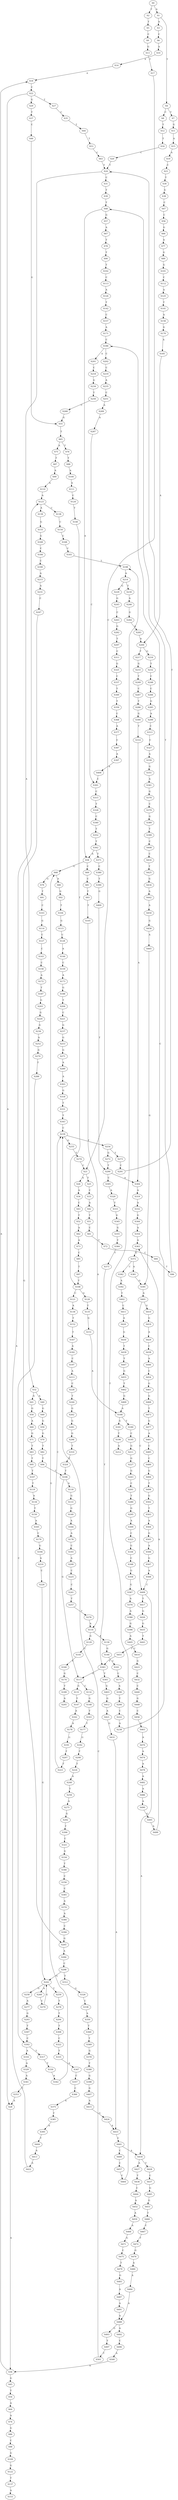 strict digraph  {
	S0 -> S1 [ label = A ];
	S0 -> S2 [ label = T ];
	S1 -> S3 [ label = A ];
	S1 -> S4 [ label = T ];
	S2 -> S5 [ label = T ];
	S3 -> S6 [ label = C ];
	S4 -> S7 [ label = T ];
	S4 -> S8 [ label = C ];
	S5 -> S9 [ label = C ];
	S6 -> S10 [ label = A ];
	S7 -> S11 [ label = G ];
	S8 -> S12 [ label = T ];
	S9 -> S13 [ label = G ];
	S10 -> S14 [ label = A ];
	S11 -> S15 [ label = A ];
	S12 -> S16 [ label = T ];
	S13 -> S17 [ label = T ];
	S14 -> S18 [ label = A ];
	S15 -> S19 [ label = A ];
	S16 -> S20 [ label = C ];
	S17 -> S21 [ label = C ];
	S18 -> S22 [ label = C ];
	S19 -> S23 [ label = C ];
	S20 -> S24 [ label = T ];
	S21 -> S25 [ label = T ];
	S21 -> S26 [ label = A ];
	S22 -> S27 [ label = T ];
	S22 -> S28 [ label = A ];
	S22 -> S29 [ label = G ];
	S23 -> S30 [ label = T ];
	S24 -> S31 [ label = C ];
	S24 -> S32 [ label = A ];
	S25 -> S33 [ label = C ];
	S26 -> S34 [ label = A ];
	S27 -> S35 [ label = C ];
	S28 -> S36 [ label = A ];
	S29 -> S37 [ label = T ];
	S30 -> S38 [ label = G ];
	S31 -> S39 [ label = T ];
	S32 -> S40 [ label = A ];
	S32 -> S41 [ label = G ];
	S33 -> S42 [ label = A ];
	S34 -> S43 [ label = C ];
	S35 -> S44 [ label = T ];
	S36 -> S45 [ label = G ];
	S36 -> S18 [ label = A ];
	S37 -> S46 [ label = C ];
	S38 -> S47 [ label = C ];
	S39 -> S48 [ label = T ];
	S40 -> S49 [ label = G ];
	S41 -> S50 [ label = G ];
	S42 -> S51 [ label = T ];
	S43 -> S52 [ label = T ];
	S44 -> S53 [ label = T ];
	S45 -> S54 [ label = T ];
	S46 -> S55 [ label = G ];
	S47 -> S56 [ label = C ];
	S48 -> S57 [ label = G ];
	S48 -> S58 [ label = A ];
	S49 -> S59 [ label = G ];
	S50 -> S60 [ label = A ];
	S51 -> S61 [ label = C ];
	S52 -> S62 [ label = A ];
	S53 -> S63 [ label = C ];
	S54 -> S64 [ label = A ];
	S55 -> S65 [ label = T ];
	S56 -> S66 [ label = G ];
	S57 -> S67 [ label = A ];
	S58 -> S68 [ label = G ];
	S58 -> S69 [ label = C ];
	S59 -> S70 [ label = G ];
	S60 -> S71 [ label = G ];
	S61 -> S72 [ label = T ];
	S62 -> S73 [ label = A ];
	S63 -> S24 [ label = T ];
	S64 -> S74 [ label = A ];
	S65 -> S75 [ label = A ];
	S65 -> S76 [ label = T ];
	S66 -> S77 [ label = A ];
	S67 -> S78 [ label = T ];
	S68 -> S79 [ label = G ];
	S68 -> S80 [ label = A ];
	S69 -> S81 [ label = C ];
	S70 -> S82 [ label = T ];
	S71 -> S83 [ label = T ];
	S72 -> S84 [ label = C ];
	S73 -> S85 [ label = C ];
	S74 -> S86 [ label = G ];
	S75 -> S87 [ label = T ];
	S76 -> S88 [ label = T ];
	S77 -> S89 [ label = G ];
	S78 -> S90 [ label = T ];
	S79 -> S91 [ label = T ];
	S80 -> S92 [ label = G ];
	S81 -> S93 [ label = T ];
	S82 -> S94 [ label = T ];
	S83 -> S95 [ label = T ];
	S84 -> S96 [ label = T ];
	S85 -> S97 [ label = T ];
	S86 -> S98 [ label = C ];
	S87 -> S99 [ label = A ];
	S88 -> S100 [ label = A ];
	S89 -> S101 [ label = G ];
	S90 -> S102 [ label = T ];
	S91 -> S103 [ label = C ];
	S92 -> S104 [ label = T ];
	S93 -> S105 [ label = T ];
	S94 -> S106 [ label = T ];
	S95 -> S107 [ label = T ];
	S96 -> S48 [ label = T ];
	S97 -> S108 [ label = T ];
	S98 -> S109 [ label = G ];
	S99 -> S110 [ label = A ];
	S100 -> S111 [ label = A ];
	S101 -> S112 [ label = C ];
	S102 -> S113 [ label = C ];
	S103 -> S114 [ label = G ];
	S104 -> S115 [ label = G ];
	S105 -> S116 [ label = A ];
	S106 -> S117 [ label = G ];
	S106 -> S118 [ label = A ];
	S107 -> S119 [ label = T ];
	S108 -> S120 [ label = G ];
	S108 -> S121 [ label = C ];
	S109 -> S122 [ label = G ];
	S110 -> S123 [ label = A ];
	S111 -> S124 [ label = C ];
	S112 -> S125 [ label = A ];
	S113 -> S126 [ label = A ];
	S114 -> S127 [ label = C ];
	S115 -> S128 [ label = C ];
	S116 -> S129 [ label = G ];
	S116 -> S130 [ label = A ];
	S117 -> S131 [ label = G ];
	S117 -> S132 [ label = C ];
	S118 -> S133 [ label = G ];
	S119 -> S134 [ label = A ];
	S120 -> S135 [ label = T ];
	S121 -> S136 [ label = A ];
	S122 -> S137 [ label = T ];
	S123 -> S138 [ label = C ];
	S123 -> S139 [ label = A ];
	S124 -> S140 [ label = T ];
	S125 -> S141 [ label = T ];
	S126 -> S142 [ label = T ];
	S127 -> S143 [ label = C ];
	S128 -> S144 [ label = A ];
	S129 -> S145 [ label = C ];
	S130 -> S146 [ label = G ];
	S131 -> S147 [ label = T ];
	S132 -> S148 [ label = G ];
	S133 -> S149 [ label = G ];
	S134 -> S150 [ label = T ];
	S135 -> S151 [ label = G ];
	S136 -> S152 [ label = T ];
	S137 -> S153 [ label = A ];
	S138 -> S154 [ label = C ];
	S139 -> S155 [ label = G ];
	S140 -> S108 [ label = T ];
	S141 -> S156 [ label = A ];
	S142 -> S157 [ label = C ];
	S143 -> S158 [ label = C ];
	S144 -> S159 [ label = C ];
	S145 -> S160 [ label = T ];
	S146 -> S161 [ label = C ];
	S147 -> S162 [ label = A ];
	S148 -> S163 [ label = T ];
	S149 -> S164 [ label = A ];
	S150 -> S165 [ label = A ];
	S151 -> S166 [ label = A ];
	S152 -> S167 [ label = T ];
	S154 -> S168 [ label = C ];
	S155 -> S169 [ label = G ];
	S156 -> S170 [ label = G ];
	S157 -> S171 [ label = A ];
	S158 -> S172 [ label = A ];
	S159 -> S173 [ label = A ];
	S160 -> S174 [ label = G ];
	S161 -> S175 [ label = C ];
	S162 -> S176 [ label = A ];
	S163 -> S177 [ label = T ];
	S164 -> S178 [ label = A ];
	S165 -> S179 [ label = C ];
	S166 -> S180 [ label = T ];
	S166 -> S181 [ label = G ];
	S167 -> S182 [ label = A ];
	S168 -> S183 [ label = C ];
	S169 -> S184 [ label = C ];
	S170 -> S185 [ label = A ];
	S171 -> S186 [ label = C ];
	S172 -> S187 [ label = T ];
	S173 -> S188 [ label = G ];
	S174 -> S189 [ label = T ];
	S175 -> S190 [ label = A ];
	S176 -> S191 [ label = G ];
	S177 -> S192 [ label = G ];
	S178 -> S193 [ label = C ];
	S179 -> S194 [ label = G ];
	S180 -> S195 [ label = C ];
	S181 -> S196 [ label = T ];
	S182 -> S197 [ label = C ];
	S183 -> S198 [ label = T ];
	S184 -> S199 [ label = C ];
	S185 -> S200 [ label = A ];
	S186 -> S201 [ label = A ];
	S186 -> S202 [ label = C ];
	S187 -> S203 [ label = G ];
	S188 -> S204 [ label = T ];
	S189 -> S205 [ label = A ];
	S190 -> S206 [ label = T ];
	S191 -> S207 [ label = T ];
	S192 -> S208 [ label = T ];
	S193 -> S209 [ label = A ];
	S194 -> S210 [ label = A ];
	S195 -> S211 [ label = G ];
	S196 -> S212 [ label = A ];
	S197 -> S213 [ label = A ];
	S198 -> S214 [ label = A ];
	S199 -> S215 [ label = A ];
	S200 -> S216 [ label = G ];
	S200 -> S217 [ label = T ];
	S201 -> S218 [ label = C ];
	S202 -> S219 [ label = C ];
	S203 -> S220 [ label = G ];
	S204 -> S221 [ label = C ];
	S206 -> S222 [ label = C ];
	S207 -> S223 [ label = T ];
	S208 -> S224 [ label = T ];
	S209 -> S225 [ label = C ];
	S210 -> S226 [ label = C ];
	S211 -> S227 [ label = G ];
	S213 -> S228 [ label = C ];
	S214 -> S229 [ label = G ];
	S214 -> S230 [ label = T ];
	S215 -> S231 [ label = A ];
	S216 -> S232 [ label = T ];
	S217 -> S233 [ label = G ];
	S218 -> S234 [ label = G ];
	S219 -> S235 [ label = A ];
	S220 -> S236 [ label = G ];
	S221 -> S237 [ label = G ];
	S222 -> S238 [ label = A ];
	S223 -> S239 [ label = C ];
	S224 -> S240 [ label = A ];
	S225 -> S241 [ label = C ];
	S226 -> S242 [ label = G ];
	S227 -> S243 [ label = G ];
	S228 -> S244 [ label = T ];
	S229 -> S245 [ label = G ];
	S230 -> S246 [ label = A ];
	S231 -> S247 [ label = C ];
	S232 -> S248 [ label = C ];
	S233 -> S249 [ label = T ];
	S234 -> S250 [ label = T ];
	S235 -> S251 [ label = C ];
	S236 -> S252 [ label = A ];
	S237 -> S253 [ label = G ];
	S238 -> S186 [ label = C ];
	S239 -> S254 [ label = T ];
	S239 -> S255 [ label = G ];
	S240 -> S256 [ label = T ];
	S241 -> S257 [ label = T ];
	S242 -> S258 [ label = G ];
	S242 -> S259 [ label = T ];
	S242 -> S260 [ label = A ];
	S243 -> S261 [ label = C ];
	S244 -> S262 [ label = G ];
	S245 -> S263 [ label = C ];
	S246 -> S264 [ label = G ];
	S247 -> S265 [ label = G ];
	S248 -> S266 [ label = C ];
	S249 -> S267 [ label = C ];
	S250 -> S268 [ label = C ];
	S251 -> S269 [ label = A ];
	S252 -> S270 [ label = G ];
	S253 -> S271 [ label = G ];
	S254 -> S272 [ label = G ];
	S254 -> S273 [ label = T ];
	S255 -> S274 [ label = T ];
	S256 -> S275 [ label = A ];
	S257 -> S276 [ label = T ];
	S258 -> S277 [ label = A ];
	S259 -> S278 [ label = T ];
	S260 -> S279 [ label = C ];
	S261 -> S280 [ label = T ];
	S262 -> S281 [ label = G ];
	S263 -> S282 [ label = G ];
	S264 -> S283 [ label = A ];
	S265 -> S284 [ label = A ];
	S266 -> S285 [ label = G ];
	S267 -> S286 [ label = T ];
	S268 -> S55 [ label = G ];
	S269 -> S287 [ label = A ];
	S270 -> S288 [ label = T ];
	S271 -> S289 [ label = A ];
	S272 -> S290 [ label = T ];
	S273 -> S291 [ label = C ];
	S274 -> S21 [ label = C ];
	S275 -> S292 [ label = G ];
	S276 -> S116 [ label = A ];
	S277 -> S293 [ label = G ];
	S278 -> S294 [ label = T ];
	S279 -> S242 [ label = G ];
	S280 -> S295 [ label = G ];
	S281 -> S296 [ label = G ];
	S282 -> S297 [ label = T ];
	S283 -> S200 [ label = A ];
	S284 -> S298 [ label = C ];
	S285 -> S299 [ label = A ];
	S286 -> S300 [ label = G ];
	S287 -> S301 [ label = C ];
	S288 -> S302 [ label = C ];
	S289 -> S303 [ label = A ];
	S290 -> S304 [ label = A ];
	S290 -> S305 [ label = C ];
	S291 -> S24 [ label = T ];
	S292 -> S306 [ label = T ];
	S293 -> S307 [ label = T ];
	S294 -> S308 [ label = T ];
	S295 -> S309 [ label = A ];
	S296 -> S310 [ label = T ];
	S297 -> S311 [ label = C ];
	S298 -> S312 [ label = T ];
	S298 -> S242 [ label = G ];
	S299 -> S313 [ label = C ];
	S300 -> S314 [ label = T ];
	S301 -> S315 [ label = C ];
	S302 -> S316 [ label = A ];
	S302 -> S317 [ label = T ];
	S303 -> S318 [ label = G ];
	S304 -> S319 [ label = A ];
	S305 -> S320 [ label = A ];
	S306 -> S321 [ label = C ];
	S307 -> S302 [ label = C ];
	S308 -> S322 [ label = C ];
	S309 -> S323 [ label = C ];
	S310 -> S324 [ label = T ];
	S311 -> S325 [ label = G ];
	S312 -> S326 [ label = G ];
	S313 -> S327 [ label = C ];
	S314 -> S304 [ label = A ];
	S315 -> S328 [ label = T ];
	S316 -> S329 [ label = A ];
	S317 -> S330 [ label = T ];
	S318 -> S331 [ label = T ];
	S319 -> S332 [ label = A ];
	S320 -> S333 [ label = T ];
	S321 -> S334 [ label = G ];
	S322 -> S335 [ label = T ];
	S323 -> S336 [ label = G ];
	S324 -> S106 [ label = T ];
	S325 -> S337 [ label = C ];
	S326 -> S338 [ label = C ];
	S327 -> S339 [ label = A ];
	S328 -> S340 [ label = C ];
	S329 -> S341 [ label = A ];
	S330 -> S342 [ label = A ];
	S331 -> S343 [ label = T ];
	S332 -> S344 [ label = G ];
	S333 -> S345 [ label = G ];
	S334 -> S346 [ label = T ];
	S335 -> S347 [ label = A ];
	S336 -> S348 [ label = C ];
	S337 -> S349 [ label = T ];
	S338 -> S350 [ label = A ];
	S339 -> S351 [ label = G ];
	S340 -> S352 [ label = T ];
	S341 -> S353 [ label = C ];
	S342 -> S68 [ label = G ];
	S343 -> S239 [ label = C ];
	S344 -> S354 [ label = A ];
	S345 -> S355 [ label = G ];
	S346 -> S356 [ label = C ];
	S347 -> S357 [ label = C ];
	S348 -> S358 [ label = G ];
	S349 -> S359 [ label = T ];
	S350 -> S360 [ label = T ];
	S351 -> S361 [ label = A ];
	S352 -> S362 [ label = T ];
	S353 -> S28 [ label = A ];
	S354 -> S363 [ label = A ];
	S355 -> S364 [ label = T ];
	S356 -> S365 [ label = C ];
	S357 -> S366 [ label = C ];
	S358 -> S367 [ label = G ];
	S359 -> S368 [ label = C ];
	S360 -> S369 [ label = T ];
	S361 -> S370 [ label = G ];
	S362 -> S371 [ label = T ];
	S362 -> S58 [ label = A ];
	S363 -> S372 [ label = G ];
	S364 -> S373 [ label = T ];
	S365 -> S374 [ label = A ];
	S366 -> S375 [ label = A ];
	S367 -> S376 [ label = A ];
	S368 -> S377 [ label = A ];
	S369 -> S378 [ label = G ];
	S370 -> S379 [ label = C ];
	S371 -> S380 [ label = C ];
	S372 -> S381 [ label = A ];
	S372 -> S382 [ label = C ];
	S373 -> S383 [ label = T ];
	S374 -> S384 [ label = A ];
	S375 -> S385 [ label = T ];
	S376 -> S386 [ label = A ];
	S377 -> S387 [ label = C ];
	S378 -> S388 [ label = T ];
	S379 -> S389 [ label = G ];
	S380 -> S390 [ label = T ];
	S381 -> S391 [ label = G ];
	S382 -> S392 [ label = A ];
	S383 -> S393 [ label = T ];
	S383 -> S117 [ label = G ];
	S384 -> S394 [ label = C ];
	S385 -> S395 [ label = A ];
	S386 -> S396 [ label = G ];
	S387 -> S397 [ label = A ];
	S388 -> S398 [ label = G ];
	S389 -> S399 [ label = T ];
	S390 -> S400 [ label = G ];
	S391 -> S401 [ label = A ];
	S392 -> S402 [ label = T ];
	S393 -> S403 [ label = G ];
	S394 -> S265 [ label = G ];
	S395 -> S404 [ label = T ];
	S396 -> S405 [ label = A ];
	S397 -> S406 [ label = A ];
	S398 -> S407 [ label = G ];
	S399 -> S408 [ label = C ];
	S400 -> S290 [ label = T ];
	S401 -> S409 [ label = C ];
	S401 -> S410 [ label = G ];
	S402 -> S411 [ label = C ];
	S403 -> S412 [ label = G ];
	S404 -> S413 [ label = A ];
	S405 -> S414 [ label = C ];
	S406 -> S301 [ label = C ];
	S407 -> S415 [ label = A ];
	S408 -> S416 [ label = C ];
	S409 -> S417 [ label = T ];
	S409 -> S418 [ label = A ];
	S410 -> S419 [ label = G ];
	S411 -> S420 [ label = A ];
	S412 -> S421 [ label = A ];
	S413 -> S422 [ label = A ];
	S414 -> S423 [ label = G ];
	S415 -> S424 [ label = G ];
	S416 -> S425 [ label = T ];
	S417 -> S426 [ label = G ];
	S418 -> S427 [ label = A ];
	S418 -> S428 [ label = T ];
	S419 -> S429 [ label = A ];
	S420 -> S430 [ label = G ];
	S421 -> S431 [ label = G ];
	S422 -> S123 [ label = A ];
	S423 -> S432 [ label = C ];
	S424 -> S433 [ label = A ];
	S425 -> S434 [ label = G ];
	S426 -> S435 [ label = G ];
	S427 -> S436 [ label = T ];
	S428 -> S437 [ label = C ];
	S429 -> S438 [ label = C ];
	S430 -> S439 [ label = T ];
	S431 -> S433 [ label = A ];
	S432 -> S440 [ label = C ];
	S433 -> S441 [ label = C ];
	S434 -> S442 [ label = A ];
	S435 -> S443 [ label = T ];
	S436 -> S444 [ label = C ];
	S437 -> S445 [ label = G ];
	S438 -> S446 [ label = A ];
	S439 -> S447 [ label = T ];
	S440 -> S448 [ label = G ];
	S441 -> S449 [ label = C ];
	S441 -> S418 [ label = A ];
	S442 -> S450 [ label = A ];
	S443 -> S451 [ label = T ];
	S444 -> S452 [ label = A ];
	S445 -> S453 [ label = G ];
	S446 -> S454 [ label = C ];
	S447 -> S455 [ label = G ];
	S448 -> S456 [ label = C ];
	S449 -> S457 [ label = C ];
	S450 -> S458 [ label = G ];
	S451 -> S383 [ label = T ];
	S452 -> S459 [ label = A ];
	S453 -> S460 [ label = T ];
	S454 -> S461 [ label = G ];
	S455 -> S462 [ label = T ];
	S456 -> S463 [ label = G ];
	S457 -> S464 [ label = C ];
	S458 -> S465 [ label = A ];
	S459 -> S466 [ label = A ];
	S460 -> S467 [ label = C ];
	S461 -> S468 [ label = G ];
	S462 -> S469 [ label = G ];
	S463 -> S470 [ label = A ];
	S464 -> S198 [ label = T ];
	S465 -> S391 [ label = G ];
	S466 -> S471 [ label = G ];
	S467 -> S472 [ label = T ];
	S468 -> S473 [ label = T ];
	S469 -> S166 [ label = A ];
	S470 -> S474 [ label = A ];
	S471 -> S475 [ label = C ];
	S472 -> S476 [ label = G ];
	S473 -> S477 [ label = G ];
	S474 -> S478 [ label = A ];
	S475 -> S479 [ label = T ];
	S476 -> S480 [ label = A ];
	S477 -> S481 [ label = A ];
	S478 -> S482 [ label = A ];
	S479 -> S483 [ label = G ];
	S480 -> S484 [ label = A ];
	S481 -> S485 [ label = C ];
	S482 -> S486 [ label = A ];
	S483 -> S487 [ label = A ];
	S484 -> S488 [ label = A ];
	S485 -> S489 [ label = C ];
	S486 -> S490 [ label = A ];
	S487 -> S491 [ label = A ];
	S488 -> S492 [ label = A ];
	S488 -> S493 [ label = G ];
	S489 -> S494 [ label = G ];
	S490 -> S495 [ label = G ];
	S491 -> S488 [ label = A ];
	S492 -> S496 [ label = C ];
	S493 -> S497 [ label = T ];
	S494 -> S498 [ label = T ];
	S495 -> S499 [ label = A ];
	S496 -> S500 [ label = A ];
	S497 -> S501 [ label = T ];
	S498 -> S502 [ label = G ];
	S499 -> S363 [ label = A ];
	S500 -> S36 [ label = A ];
	S501 -> S239 [ label = C ];
	S502 -> S503 [ label = T ];
	S503 -> S504 [ label = A ];
	S504 -> S505 [ label = G ];
	S505 -> S506 [ label = A ];
	S506 -> S507 [ label = G ];
	S507 -> S508 [ label = A ];
	S508 -> S409 [ label = C ];
}
